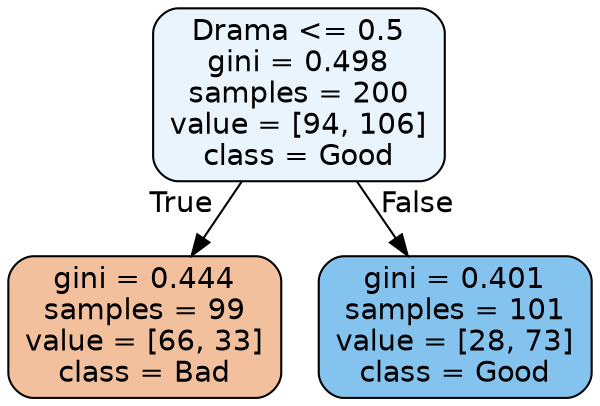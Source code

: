 digraph Tree {
node [shape=box, style="filled, rounded", color="black", fontname=helvetica] ;
edge [fontname=helvetica] ;
0 [label="Drama <= 0.5\ngini = 0.498\nsamples = 200\nvalue = [94, 106]\nclass = Good", fillcolor="#e9f4fc"] ;
1 [label="gini = 0.444\nsamples = 99\nvalue = [66, 33]\nclass = Bad", fillcolor="#f2c09c"] ;
0 -> 1 [labeldistance=2.5, labelangle=45, headlabel="True"] ;
2 [label="gini = 0.401\nsamples = 101\nvalue = [28, 73]\nclass = Good", fillcolor="#85c3ef"] ;
0 -> 2 [labeldistance=2.5, labelangle=-45, headlabel="False"] ;
}